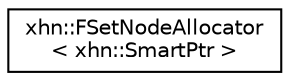 digraph "Graphical Class Hierarchy"
{
  edge [fontname="Helvetica",fontsize="10",labelfontname="Helvetica",labelfontsize="10"];
  node [fontname="Helvetica",fontsize="10",shape=record];
  rankdir="LR";
  Node1 [label="xhn::FSetNodeAllocator\l\< xhn::SmartPtr \>",height=0.2,width=0.4,color="black", fillcolor="white", style="filled",URL="$classxhn_1_1_f_set_node_allocator.html"];
}
